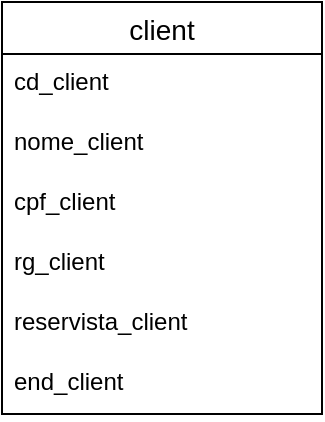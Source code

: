 <mxfile version="14.2.7" type="github">
  <diagram id="Bc4BgJVE2itowsWvlj39" name="Page-1">
    <mxGraphModel dx="868" dy="482" grid="1" gridSize="10" guides="1" tooltips="1" connect="1" arrows="1" fold="1" page="1" pageScale="1" pageWidth="827" pageHeight="1169" math="0" shadow="0">
      <root>
        <mxCell id="0" />
        <mxCell id="1" parent="0" />
        <mxCell id="Qkm7nX1UZyctTQ5NkEE2-28" value="client" style="swimlane;fontStyle=0;childLayout=stackLayout;horizontal=1;startSize=26;horizontalStack=0;resizeParent=1;resizeParentMax=0;resizeLast=0;collapsible=1;marginBottom=0;align=center;fontSize=14;" parent="1" vertex="1">
          <mxGeometry x="80" y="80" width="160" height="206" as="geometry" />
        </mxCell>
        <mxCell id="Qkm7nX1UZyctTQ5NkEE2-29" value="cd_client" style="text;strokeColor=none;fillColor=none;spacingLeft=4;spacingRight=4;overflow=hidden;rotatable=0;points=[[0,0.5],[1,0.5]];portConstraint=eastwest;fontSize=12;" parent="Qkm7nX1UZyctTQ5NkEE2-28" vertex="1">
          <mxGeometry y="26" width="160" height="30" as="geometry" />
        </mxCell>
        <mxCell id="Qkm7nX1UZyctTQ5NkEE2-30" value="nome_client" style="text;strokeColor=none;fillColor=none;spacingLeft=4;spacingRight=4;overflow=hidden;rotatable=0;points=[[0,0.5],[1,0.5]];portConstraint=eastwest;fontSize=12;" parent="Qkm7nX1UZyctTQ5NkEE2-28" vertex="1">
          <mxGeometry y="56" width="160" height="30" as="geometry" />
        </mxCell>
        <mxCell id="Qkm7nX1UZyctTQ5NkEE2-32" value="cpf_client" style="text;strokeColor=none;fillColor=none;spacingLeft=4;spacingRight=4;overflow=hidden;rotatable=0;points=[[0,0.5],[1,0.5]];portConstraint=eastwest;fontSize=12;" parent="Qkm7nX1UZyctTQ5NkEE2-28" vertex="1">
          <mxGeometry y="86" width="160" height="30" as="geometry" />
        </mxCell>
        <mxCell id="Qkm7nX1UZyctTQ5NkEE2-33" value="rg_client" style="text;strokeColor=none;fillColor=none;spacingLeft=4;spacingRight=4;overflow=hidden;rotatable=0;points=[[0,0.5],[1,0.5]];portConstraint=eastwest;fontSize=12;" parent="Qkm7nX1UZyctTQ5NkEE2-28" vertex="1">
          <mxGeometry y="116" width="160" height="30" as="geometry" />
        </mxCell>
        <mxCell id="Qkm7nX1UZyctTQ5NkEE2-34" value="reservista_client" style="text;strokeColor=none;fillColor=none;spacingLeft=4;spacingRight=4;overflow=hidden;rotatable=0;points=[[0,0.5],[1,0.5]];portConstraint=eastwest;fontSize=12;" parent="Qkm7nX1UZyctTQ5NkEE2-28" vertex="1">
          <mxGeometry y="146" width="160" height="30" as="geometry" />
        </mxCell>
        <mxCell id="Qkm7nX1UZyctTQ5NkEE2-31" value="end_client" style="text;strokeColor=none;fillColor=none;spacingLeft=4;spacingRight=4;overflow=hidden;rotatable=0;points=[[0,0.5],[1,0.5]];portConstraint=eastwest;fontSize=12;" parent="Qkm7nX1UZyctTQ5NkEE2-28" vertex="1">
          <mxGeometry y="176" width="160" height="30" as="geometry" />
        </mxCell>
      </root>
    </mxGraphModel>
  </diagram>
</mxfile>
